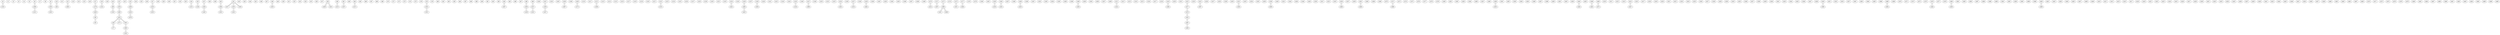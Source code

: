 graph {
n0;
n1;
n2;
n3;
n4;
n5;
n6;
n7;
n8;
n9;
n10;
n11;
n12;
n13;
n14;
n15;
n16;
n17;
n18;
n19;
n20;
n21;
n22;
n23;
n24;
n25;
n26;
n27;
n28;
n29;
n30;
n31;
n32;
n33;
n34;
n35;
n36;
n37;
n38;
n39;
n40;
n41;
n42;
n43;
n44;
n45;
n46;
n47;
n48;
n49;
n50;
n51;
n52;
n53;
n54;
n55;
n56;
n57;
n58;
n59;
n60;
n61;
n62;
n63;
n64;
n65;
n66;
n67;
n68;
n69;
n70;
n71;
n72;
n73;
n74;
n75;
n76;
n77;
n78;
n79;
n80;
n81;
n82;
n83;
n84;
n85;
n86;
n87;
n88;
n89;
n90;
n91;
n92;
n93;
n94;
n95;
n96;
n97;
n98;
n99;
n100;
n101;
n102;
n103;
n104;
n105;
n106;
n107;
n108;
n109;
n110;
n111;
n112;
n113;
n114;
n115;
n116;
n117;
n118;
n119;
n120;
n121;
n122;
n123;
n124;
n125;
n126;
n127;
n128;
n129;
n130;
n131;
n132;
n133;
n134;
n135;
n136;
n137;
n138;
n139;
n140;
n141;
n142;
n143;
n144;
n145;
n146;
n147;
n148;
n149;
n150;
n151;
n152;
n153;
n154;
n155;
n156;
n157;
n158;
n159;
n160;
n161;
n162;
n163;
n164;
n165;
n166;
n167;
n168;
n169;
n170;
n171;
n172;
n173;
n174;
n175;
n176;
n177;
n178;
n179;
n180;
n181;
n182;
n183;
n184;
n185;
n186;
n187;
n188;
n189;
n190;
n191;
n192;
n193;
n194;
n195;
n196;
n197;
n198;
n199;
n200;
n201;
n202;
n203;
n204;
n205;
n206;
n207;
n208;
n209;
n210;
n211;
n212;
n213;
n214;
n215;
n216;
n217;
n218;
n219;
n220;
n221;
n222;
n223;
n224;
n225;
n226;
n227;
n228;
n229;
n230;
n231;
n232;
n233;
n234;
n235;
n236;
n237;
n238;
n239;
n240;
n241;
n242;
n243;
n244;
n245;
n246;
n247;
n248;
n249;
n250;
n251;
n252;
n253;
n254;
n255;
n256;
n257;
n258;
n259;
n260;
n261;
n262;
n263;
n264;
n265;
n266;
n267;
n268;
n269;
n270;
n271;
n272;
n273;
n274;
n275;
n276;
n277;
n278;
n279;
n280;
n281;
n282;
n283;
n284;
n285;
n286;
n287;
n288;
n289;
n290;
n291;
n292;
n293;
n294;
n295;
n296;
n297;
n298;
n299;
n300;
n301;
n302;
n303;
n304;
n305;
n306;
n307;
n308;
n309;
n310;
n311;
n312;
n313;
n314;
n315;
n316;
n317;
n318;
n319;
n320;
n321;
n322;
n323;
n324;
n325;
n326;
n327;
n328;
n329;
n330;
n331;
n332;
n333;
n334;
n335;
n336;
n337;
n338;
n339;
n340;
n341;
n342;
n343;
n344;
n345;
n346;
n347;
n348;
n349;
n350;
n351;
n352;
n353;
n354;
n355;
n356;
n357;
n358;
n359;
n360;
n361;
n362;
n363;
n364;
n365;
n366;
n367;
n368;
n369;
n370;
n371;
n372;
n373;
n374;
n375;
n376;
n377;
n378;
n379;
n380;
n381;
n382;
n383;
n384;
n385;
n386;
n387;
n388;
n389;
n390;
n391;
n392;
n393;
n394;
n395;
n396;
n397;
n398;
n399;
n400;
n401;
n402;
n403;
n404;
n405;
n406;
n407;
n408;
n409;
n410;
n411;
n412;
n413;
n414;
n415;
n416;
n417;
n418;
n419;
n420;
n421;
n422;
n423;
n424;
n425;
n426;
n427;
n428;
n429;
n430;
n431;
n432;
n433;
n434;
n435;
n436;
n437;
n438;
n439;
n440;
n441;
n442;
n443;
n444;
n445;
n446;
n447;
n448;
n449;
n450;
n451;
n452;
n453;
n454;
n455;
n456;
n457;
n458;
n459;
n460;
n461;
n462;
n463;
n464;
n465;
n466;
n467;
n468;
n469;
n470;
n471;
n472;
n473;
n474;
n475;
n476;
n477;
n478;
n479;
n480;
n481;
n482;
n483;
n484;
n485;
n486;
n487;
n488;
n489;
n490;
n491;
n492;
n493;
n494;
n495;
n496;
n497;
n498;
n499;
n0 -- n103;
n6 -- n306;
n9 -- n205;
n10 -- n36;
n12 -- n362;
n17 -- n176;
n18 -- n254;
n20 -- n86;
n21 -- n334;
n23 -- n439;
n27 -- n416;
n34 -- n132;
n35 -- n149;
n36 -- n10;
n37 -- n349;
n40 -- n394;
n41 -- n355;
n41 -- n359;
n41 -- n107;
n48 -- n203;
n58 -- n452;
n58 -- n430;
n59 -- n77;
n59 -- n455;
n60 -- n210;
n61 -- n197;
n62 -- n85;
n64 -- n473;
n77 -- n59;
n78 -- n262;
n85 -- n62;
n85 -- n450;
n86 -- n20;
n86 -- n243;
n94 -- n307;
n98 -- n356;
n99 -- n247;
n101 -- n238;
n103 -- n0;
n104 -- n439;
n104 -- n379;
n106 -- n367;
n107 -- n41;
n109 -- n173;
n112 -- n186;
n122 -- n155;
n132 -- n34;
n134 -- n443;
n136 -- n483;
n138 -- n358;
n139 -- n356;
n145 -- n258;
n147 -- n398;
n149 -- n35;
n151 -- n306;
n154 -- n265;
n155 -- n122;
n157 -- n224;
n159 -- n464;
n161 -- n355;
n170 -- n414;
n171 -- n267;
n172 -- n386;
n173 -- n109;
n175 -- n331;
n176 -- n450;
n176 -- n17;
n177 -- n268;
n181 -- n386;
n183 -- n316;
n184 -- n263;
n185 -- n349;
n186 -- n112;
n189 -- n420;
n197 -- n61;
n199 -- n209;
n201 -- n262;
n202 -- n205;
n203 -- n48;
n205 -- n9;
n205 -- n202;
n209 -- n199;
n210 -- n60;
n211 -- n245;
n219 -- n298;
n222 -- n477;
n224 -- n157;
n225 -- n397;
n231 -- n260;
n232 -- n247;
n237 -- n238;
n238 -- n101;
n238 -- n237;
n239 -- n406;
n242 -- n382;
n243 -- n86;
n245 -- n211;
n247 -- n99;
n247 -- n232;
n253 -- n416;
n254 -- n18;
n256 -- n466;
n258 -- n145;
n260 -- n231;
n261 -- n489;
n262 -- n201;
n262 -- n78;
n263 -- n184;
n265 -- n154;
n267 -- n171;
n268 -- n177;
n271 -- n486;
n272 -- n455;
n285 -- n497;
n288 -- n386;
n290 -- n353;
n298 -- n219;
n304 -- n449;
n306 -- n151;
n306 -- n6;
n307 -- n94;
n308 -- n462;
n309 -- n475;
n314 -- n447;
n316 -- n183;
n331 -- n175;
n332 -- n394;
n334 -- n21;
n334 -- n485;
n342 -- n374;
n342 -- n497;
n349 -- n185;
n349 -- n37;
n350 -- n360;
n353 -- n290;
n355 -- n161;
n355 -- n41;
n356 -- n98;
n356 -- n139;
n358 -- n138;
n359 -- n41;
n360 -- n350;
n362 -- n12;
n367 -- n106;
n368 -- n384;
n374 -- n477;
n374 -- n342;
n376 -- n448;
n379 -- n104;
n380 -- n458;
n382 -- n242;
n382 -- n481;
n384 -- n368;
n386 -- n181;
n386 -- n288;
n386 -- n172;
n394 -- n332;
n394 -- n40;
n397 -- n225;
n398 -- n147;
n400 -- n469;
n406 -- n239;
n414 -- n170;
n416 -- n27;
n416 -- n253;
n420 -- n189;
n430 -- n58;
n439 -- n104;
n439 -- n23;
n443 -- n134;
n447 -- n314;
n448 -- n376;
n449 -- n304;
n450 -- n85;
n450 -- n176;
n452 -- n58;
n453 -- n483;
n455 -- n59;
n455 -- n485;
n455 -- n272;
n455 -- n481;
n458 -- n380;
n462 -- n308;
n464 -- n159;
n466 -- n256;
n469 -- n400;
n473 -- n64;
n475 -- n309;
n477 -- n374;
n477 -- n222;
n481 -- n455;
n481 -- n382;
n483 -- n453;
n483 -- n136;
n485 -- n334;
n485 -- n455;
n486 -- n271;
n489 -- n261;
n497 -- n285;
n497 -- n342;
}
